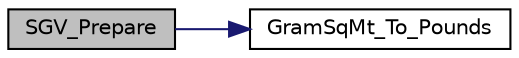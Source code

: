 digraph "SGV_Prepare"
{
  edge [fontname="Helvetica",fontsize="10",labelfontname="Helvetica",labelfontsize="10"];
  node [fontname="Helvetica",fontsize="10",shape=record];
  rankdir="LR";
  Node1 [label="SGV_Prepare",height=0.2,width=0.4,color="black", fillcolor="grey75", style="filled", fontcolor="black"];
  Node1 -> Node2 [color="midnightblue",fontsize="10",style="solid",fontname="Helvetica"];
  Node2 [label="GramSqMt_To_Pounds",height=0.2,width=0.4,color="black", fillcolor="white", style="filled",URL="$fof__sgv_8c.html#acf457effe4a41827e443515787e3065d"];
}
